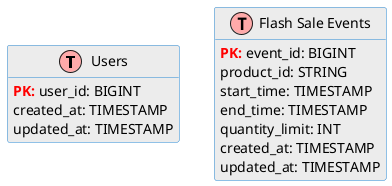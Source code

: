 @startuml
!define TABLE(name,desc) class name as "desc" << (T,#FFAAAA) >>
!define PK(x) <b><color:red>PK: </color></b>x
!define FK(x) <color:green>FK: </color>x
hide methods
hide stereotypes

skinparam class {
    BackgroundColor #ECECEC
    ArrowColor #2688d4
    BorderColor #2688d4
}

TABLE(users, "Users") {
    PK(user_id): BIGINT
    username: VARCHAR(50)
    email: VARCHAR(100)
    password_hash: VARCHAR(255)
    created_at: TIMESTAMP
    updated_at: TIMESTAMP
}

TABLE(flash_sale_events, "Flash Sale Events") {
    PK(event_id): BIGINT
    product_id: STRING
    start_time: TIMESTAMP
    end_time: TIMESTAMP
    sale_price: DECIMAL(10,2)
    quantity_limit: INT
    created_at: TIMESTAMP
    updated_at: TIMESTAMP
}

@enduml
